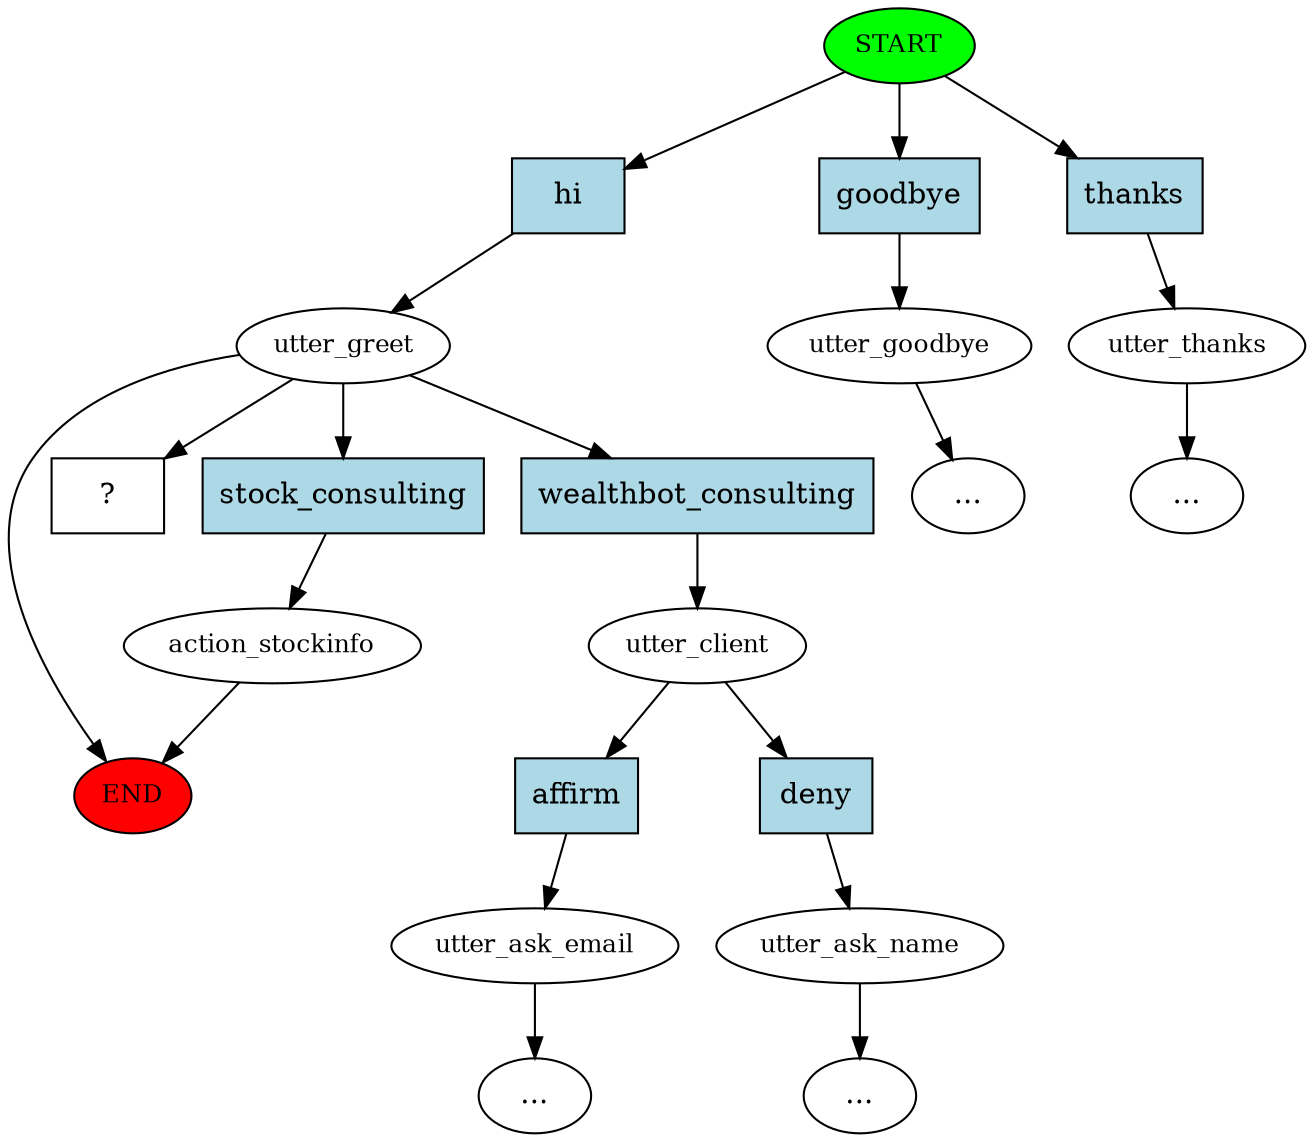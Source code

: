 digraph  {
0 [class="start active", fillcolor=green, fontsize=12, label=START, style=filled];
"-1" [class=end, fillcolor=red, fontsize=12, label=END, style=filled];
1 [class=active, fontsize=12, label=utter_greet];
2 [class="", fontsize=12, label=utter_goodbye];
"-3" [class=ellipsis, label="..."];
3 [class="", fontsize=12, label=utter_thanks];
"-4" [class=ellipsis, label="..."];
5 [class="", fontsize=12, label=utter_client];
6 [class="", fontsize=12, label=utter_ask_email];
"-5" [class=ellipsis, label="..."];
9 [class="", fontsize=12, label=utter_ask_name];
"-6" [class=ellipsis, label="..."];
11 [class="", fontsize=12, label=action_stockinfo];
13 [class="intent dashed active", label="  ?  ", shape=rect];
14 [class="intent active", fillcolor=lightblue, label=hi, shape=rect, style=filled];
15 [class=intent, fillcolor=lightblue, label=goodbye, shape=rect, style=filled];
16 [class=intent, fillcolor=lightblue, label=thanks, shape=rect, style=filled];
17 [class=intent, fillcolor=lightblue, label=wealthbot_consulting, shape=rect, style=filled];
18 [class=intent, fillcolor=lightblue, label=stock_consulting, shape=rect, style=filled];
19 [class=intent, fillcolor=lightblue, label=affirm, shape=rect, style=filled];
20 [class=intent, fillcolor=lightblue, label=deny, shape=rect, style=filled];
0 -> 14  [class=active, key=0];
0 -> 15  [class="", key=0];
0 -> 16  [class="", key=0];
1 -> "-1"  [class="", key=NONE, label=""];
1 -> 13  [class=active, key=NONE, label=""];
1 -> 17  [class="", key=0];
1 -> 18  [class="", key=0];
2 -> "-3"  [class="", key=NONE, label=""];
3 -> "-4"  [class="", key=NONE, label=""];
5 -> 19  [class="", key=0];
5 -> 20  [class="", key=0];
6 -> "-5"  [class="", key=NONE, label=""];
9 -> "-6"  [class="", key=NONE, label=""];
11 -> "-1"  [class="", key=NONE, label=""];
14 -> 1  [class=active, key=0];
15 -> 2  [class="", key=0];
16 -> 3  [class="", key=0];
17 -> 5  [class="", key=0];
18 -> 11  [class="", key=0];
19 -> 6  [class="", key=0];
20 -> 9  [class="", key=0];
}
